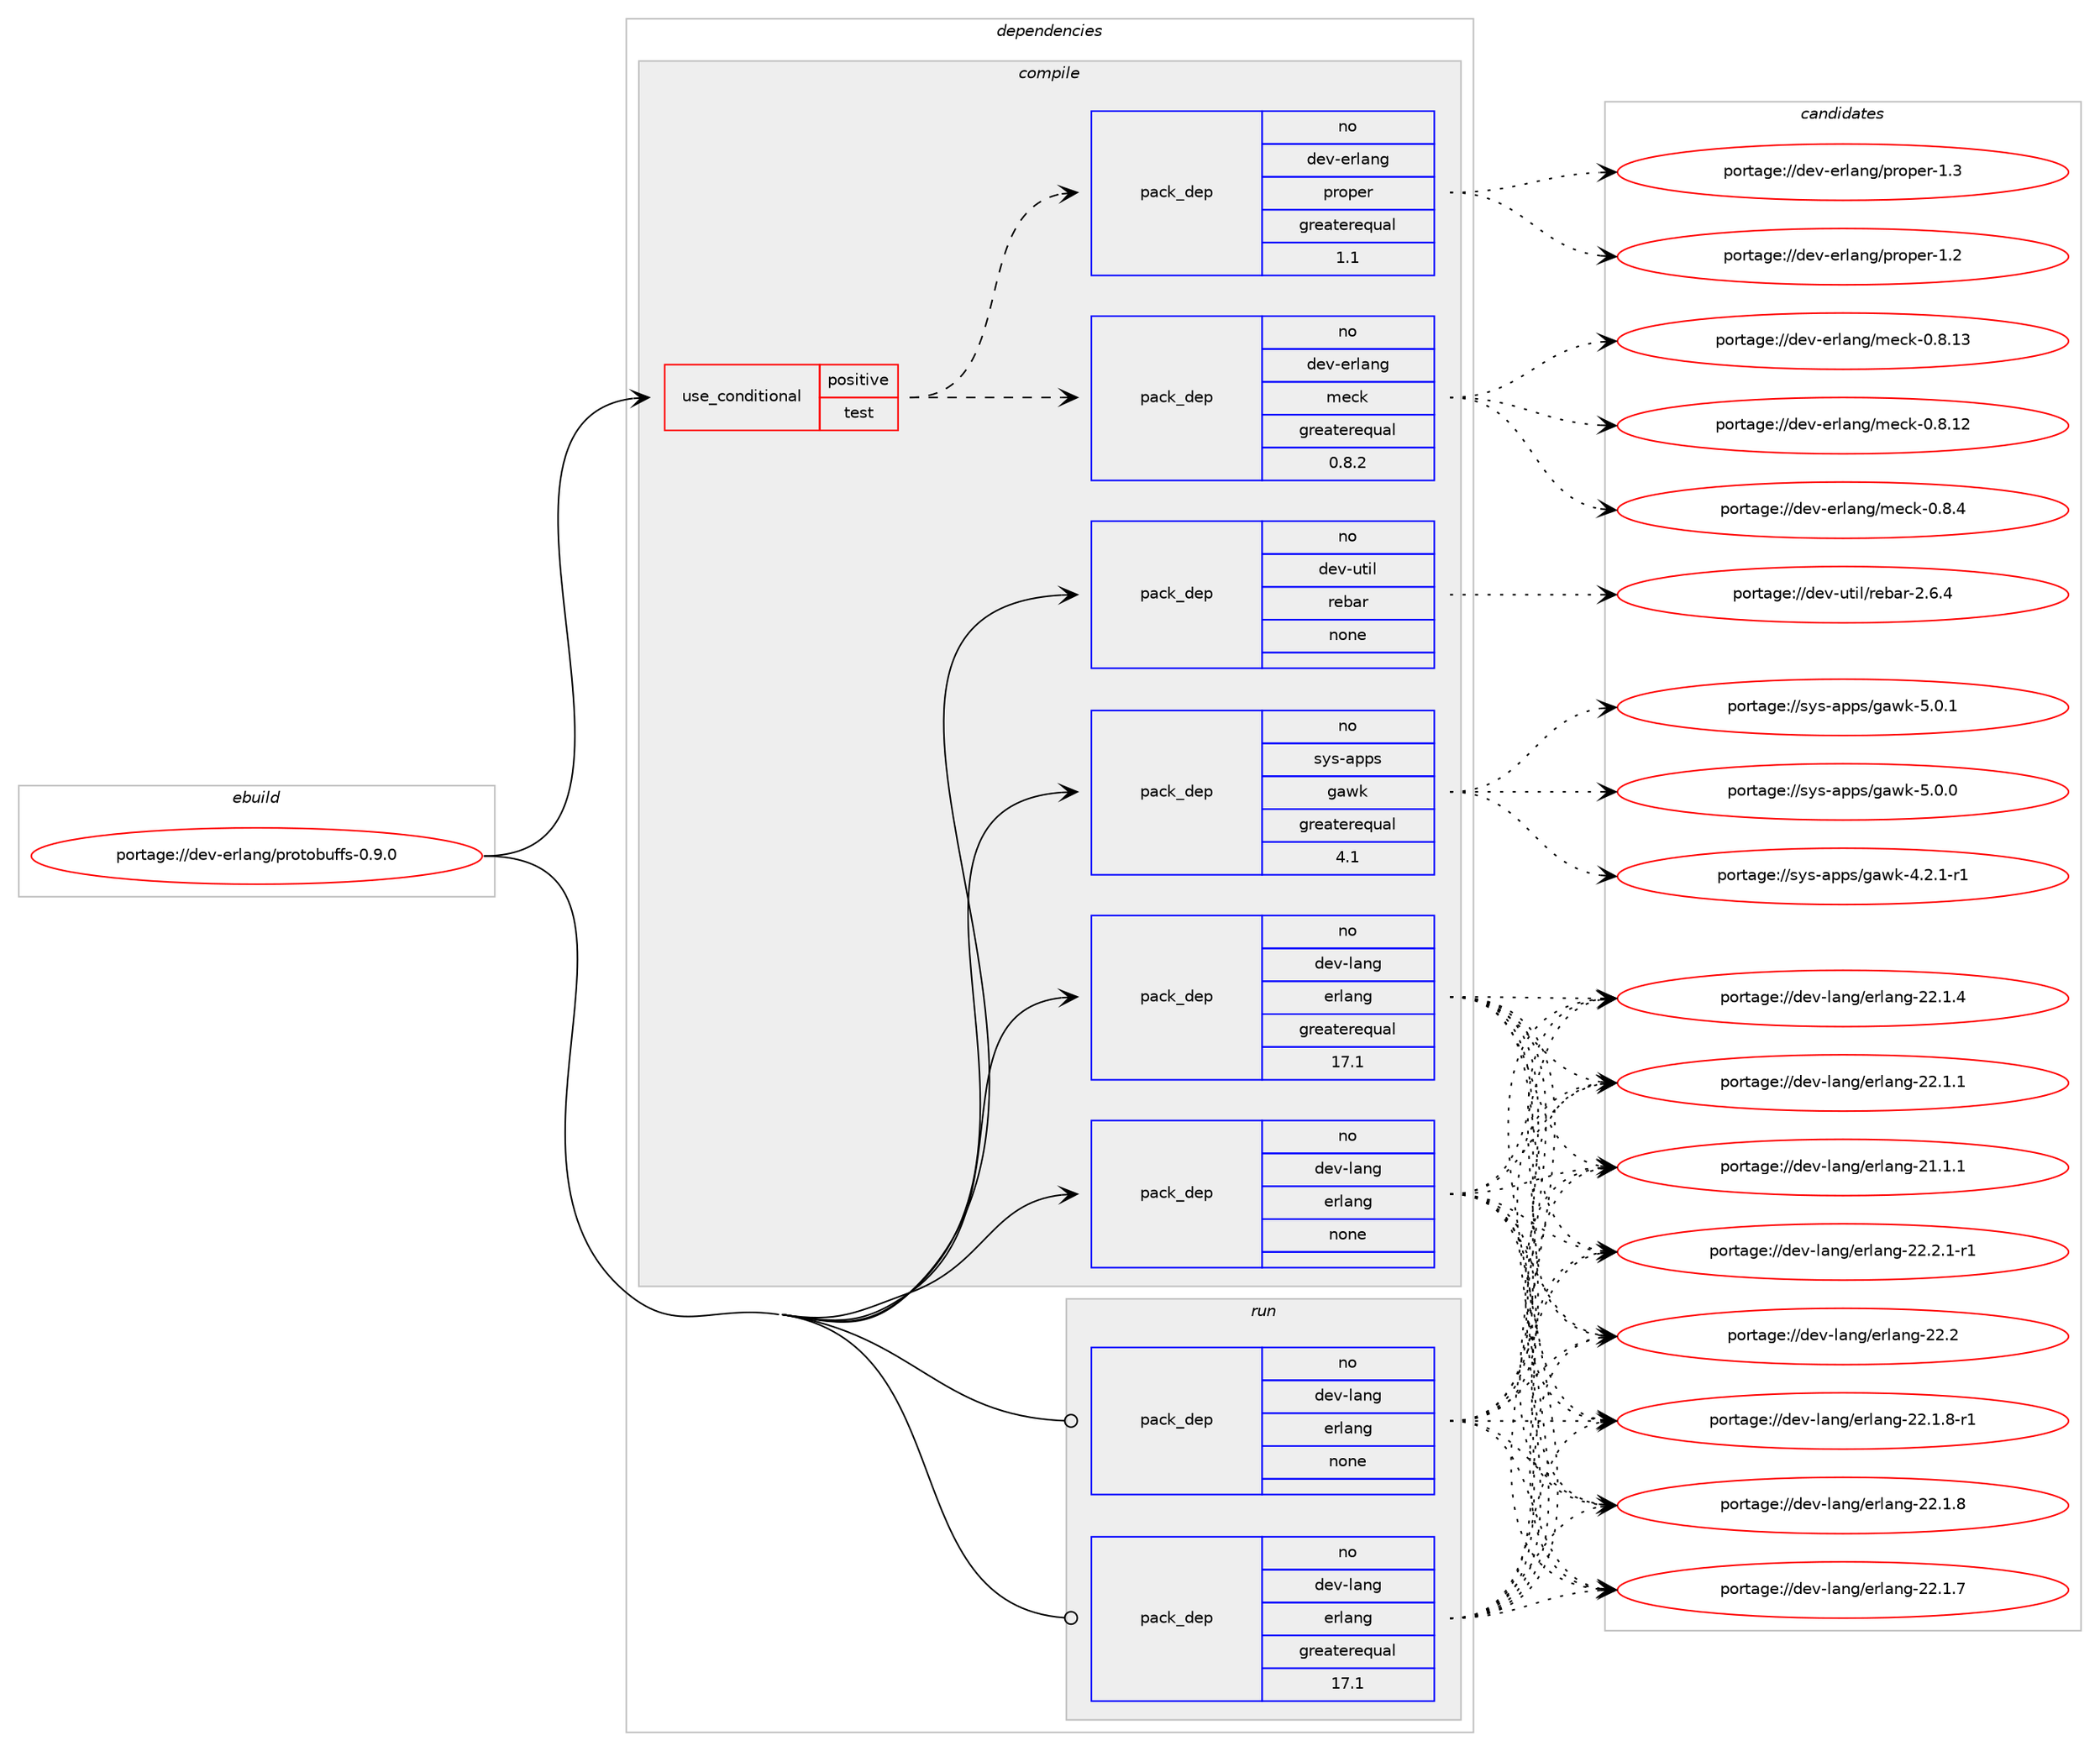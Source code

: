 digraph prolog {

# *************
# Graph options
# *************

newrank=true;
concentrate=true;
compound=true;
graph [rankdir=LR,fontname=Helvetica,fontsize=10,ranksep=1.5];#, ranksep=2.5, nodesep=0.2];
edge  [arrowhead=vee];
node  [fontname=Helvetica,fontsize=10];

# **********
# The ebuild
# **********

subgraph cluster_leftcol {
color=gray;
label=<<i>ebuild</i>>;
id [label="portage://dev-erlang/protobuffs-0.9.0", color=red, width=4, href="../dev-erlang/protobuffs-0.9.0.svg"];
}

# ****************
# The dependencies
# ****************

subgraph cluster_midcol {
color=gray;
label=<<i>dependencies</i>>;
subgraph cluster_compile {
fillcolor="#eeeeee";
style=filled;
label=<<i>compile</i>>;
subgraph cond135599 {
dependency574850 [label=<<TABLE BORDER="0" CELLBORDER="1" CELLSPACING="0" CELLPADDING="4"><TR><TD ROWSPAN="3" CELLPADDING="10">use_conditional</TD></TR><TR><TD>positive</TD></TR><TR><TD>test</TD></TR></TABLE>>, shape=none, color=red];
subgraph pack432103 {
dependency574851 [label=<<TABLE BORDER="0" CELLBORDER="1" CELLSPACING="0" CELLPADDING="4" WIDTH="220"><TR><TD ROWSPAN="6" CELLPADDING="30">pack_dep</TD></TR><TR><TD WIDTH="110">no</TD></TR><TR><TD>dev-erlang</TD></TR><TR><TD>meck</TD></TR><TR><TD>greaterequal</TD></TR><TR><TD>0.8.2</TD></TR></TABLE>>, shape=none, color=blue];
}
dependency574850:e -> dependency574851:w [weight=20,style="dashed",arrowhead="vee"];
subgraph pack432104 {
dependency574852 [label=<<TABLE BORDER="0" CELLBORDER="1" CELLSPACING="0" CELLPADDING="4" WIDTH="220"><TR><TD ROWSPAN="6" CELLPADDING="30">pack_dep</TD></TR><TR><TD WIDTH="110">no</TD></TR><TR><TD>dev-erlang</TD></TR><TR><TD>proper</TD></TR><TR><TD>greaterequal</TD></TR><TR><TD>1.1</TD></TR></TABLE>>, shape=none, color=blue];
}
dependency574850:e -> dependency574852:w [weight=20,style="dashed",arrowhead="vee"];
}
id:e -> dependency574850:w [weight=20,style="solid",arrowhead="vee"];
subgraph pack432105 {
dependency574853 [label=<<TABLE BORDER="0" CELLBORDER="1" CELLSPACING="0" CELLPADDING="4" WIDTH="220"><TR><TD ROWSPAN="6" CELLPADDING="30">pack_dep</TD></TR><TR><TD WIDTH="110">no</TD></TR><TR><TD>dev-lang</TD></TR><TR><TD>erlang</TD></TR><TR><TD>greaterequal</TD></TR><TR><TD>17.1</TD></TR></TABLE>>, shape=none, color=blue];
}
id:e -> dependency574853:w [weight=20,style="solid",arrowhead="vee"];
subgraph pack432106 {
dependency574854 [label=<<TABLE BORDER="0" CELLBORDER="1" CELLSPACING="0" CELLPADDING="4" WIDTH="220"><TR><TD ROWSPAN="6" CELLPADDING="30">pack_dep</TD></TR><TR><TD WIDTH="110">no</TD></TR><TR><TD>dev-lang</TD></TR><TR><TD>erlang</TD></TR><TR><TD>none</TD></TR><TR><TD></TD></TR></TABLE>>, shape=none, color=blue];
}
id:e -> dependency574854:w [weight=20,style="solid",arrowhead="vee"];
subgraph pack432107 {
dependency574855 [label=<<TABLE BORDER="0" CELLBORDER="1" CELLSPACING="0" CELLPADDING="4" WIDTH="220"><TR><TD ROWSPAN="6" CELLPADDING="30">pack_dep</TD></TR><TR><TD WIDTH="110">no</TD></TR><TR><TD>dev-util</TD></TR><TR><TD>rebar</TD></TR><TR><TD>none</TD></TR><TR><TD></TD></TR></TABLE>>, shape=none, color=blue];
}
id:e -> dependency574855:w [weight=20,style="solid",arrowhead="vee"];
subgraph pack432108 {
dependency574856 [label=<<TABLE BORDER="0" CELLBORDER="1" CELLSPACING="0" CELLPADDING="4" WIDTH="220"><TR><TD ROWSPAN="6" CELLPADDING="30">pack_dep</TD></TR><TR><TD WIDTH="110">no</TD></TR><TR><TD>sys-apps</TD></TR><TR><TD>gawk</TD></TR><TR><TD>greaterequal</TD></TR><TR><TD>4.1</TD></TR></TABLE>>, shape=none, color=blue];
}
id:e -> dependency574856:w [weight=20,style="solid",arrowhead="vee"];
}
subgraph cluster_compileandrun {
fillcolor="#eeeeee";
style=filled;
label=<<i>compile and run</i>>;
}
subgraph cluster_run {
fillcolor="#eeeeee";
style=filled;
label=<<i>run</i>>;
subgraph pack432109 {
dependency574857 [label=<<TABLE BORDER="0" CELLBORDER="1" CELLSPACING="0" CELLPADDING="4" WIDTH="220"><TR><TD ROWSPAN="6" CELLPADDING="30">pack_dep</TD></TR><TR><TD WIDTH="110">no</TD></TR><TR><TD>dev-lang</TD></TR><TR><TD>erlang</TD></TR><TR><TD>greaterequal</TD></TR><TR><TD>17.1</TD></TR></TABLE>>, shape=none, color=blue];
}
id:e -> dependency574857:w [weight=20,style="solid",arrowhead="odot"];
subgraph pack432110 {
dependency574858 [label=<<TABLE BORDER="0" CELLBORDER="1" CELLSPACING="0" CELLPADDING="4" WIDTH="220"><TR><TD ROWSPAN="6" CELLPADDING="30">pack_dep</TD></TR><TR><TD WIDTH="110">no</TD></TR><TR><TD>dev-lang</TD></TR><TR><TD>erlang</TD></TR><TR><TD>none</TD></TR><TR><TD></TD></TR></TABLE>>, shape=none, color=blue];
}
id:e -> dependency574858:w [weight=20,style="solid",arrowhead="odot"];
}
}

# **************
# The candidates
# **************

subgraph cluster_choices {
rank=same;
color=gray;
label=<<i>candidates</i>>;

subgraph choice432103 {
color=black;
nodesep=1;
choice10010111845101114108971101034710910199107454846564652 [label="portage://dev-erlang/meck-0.8.4", color=red, width=4,href="../dev-erlang/meck-0.8.4.svg"];
choice1001011184510111410897110103471091019910745484656464951 [label="portage://dev-erlang/meck-0.8.13", color=red, width=4,href="../dev-erlang/meck-0.8.13.svg"];
choice1001011184510111410897110103471091019910745484656464950 [label="portage://dev-erlang/meck-0.8.12", color=red, width=4,href="../dev-erlang/meck-0.8.12.svg"];
dependency574851:e -> choice10010111845101114108971101034710910199107454846564652:w [style=dotted,weight="100"];
dependency574851:e -> choice1001011184510111410897110103471091019910745484656464951:w [style=dotted,weight="100"];
dependency574851:e -> choice1001011184510111410897110103471091019910745484656464950:w [style=dotted,weight="100"];
}
subgraph choice432104 {
color=black;
nodesep=1;
choice10010111845101114108971101034711211411111210111445494651 [label="portage://dev-erlang/proper-1.3", color=red, width=4,href="../dev-erlang/proper-1.3.svg"];
choice10010111845101114108971101034711211411111210111445494650 [label="portage://dev-erlang/proper-1.2", color=red, width=4,href="../dev-erlang/proper-1.2.svg"];
dependency574852:e -> choice10010111845101114108971101034711211411111210111445494651:w [style=dotted,weight="100"];
dependency574852:e -> choice10010111845101114108971101034711211411111210111445494650:w [style=dotted,weight="100"];
}
subgraph choice432105 {
color=black;
nodesep=1;
choice10010111845108971101034710111410897110103455050465046494511449 [label="portage://dev-lang/erlang-22.2.1-r1", color=red, width=4,href="../dev-lang/erlang-22.2.1-r1.svg"];
choice100101118451089711010347101114108971101034550504650 [label="portage://dev-lang/erlang-22.2", color=red, width=4,href="../dev-lang/erlang-22.2.svg"];
choice10010111845108971101034710111410897110103455050464946564511449 [label="portage://dev-lang/erlang-22.1.8-r1", color=red, width=4,href="../dev-lang/erlang-22.1.8-r1.svg"];
choice1001011184510897110103471011141089711010345505046494656 [label="portage://dev-lang/erlang-22.1.8", color=red, width=4,href="../dev-lang/erlang-22.1.8.svg"];
choice1001011184510897110103471011141089711010345505046494655 [label="portage://dev-lang/erlang-22.1.7", color=red, width=4,href="../dev-lang/erlang-22.1.7.svg"];
choice1001011184510897110103471011141089711010345505046494652 [label="portage://dev-lang/erlang-22.1.4", color=red, width=4,href="../dev-lang/erlang-22.1.4.svg"];
choice1001011184510897110103471011141089711010345505046494649 [label="portage://dev-lang/erlang-22.1.1", color=red, width=4,href="../dev-lang/erlang-22.1.1.svg"];
choice1001011184510897110103471011141089711010345504946494649 [label="portage://dev-lang/erlang-21.1.1", color=red, width=4,href="../dev-lang/erlang-21.1.1.svg"];
dependency574853:e -> choice10010111845108971101034710111410897110103455050465046494511449:w [style=dotted,weight="100"];
dependency574853:e -> choice100101118451089711010347101114108971101034550504650:w [style=dotted,weight="100"];
dependency574853:e -> choice10010111845108971101034710111410897110103455050464946564511449:w [style=dotted,weight="100"];
dependency574853:e -> choice1001011184510897110103471011141089711010345505046494656:w [style=dotted,weight="100"];
dependency574853:e -> choice1001011184510897110103471011141089711010345505046494655:w [style=dotted,weight="100"];
dependency574853:e -> choice1001011184510897110103471011141089711010345505046494652:w [style=dotted,weight="100"];
dependency574853:e -> choice1001011184510897110103471011141089711010345505046494649:w [style=dotted,weight="100"];
dependency574853:e -> choice1001011184510897110103471011141089711010345504946494649:w [style=dotted,weight="100"];
}
subgraph choice432106 {
color=black;
nodesep=1;
choice10010111845108971101034710111410897110103455050465046494511449 [label="portage://dev-lang/erlang-22.2.1-r1", color=red, width=4,href="../dev-lang/erlang-22.2.1-r1.svg"];
choice100101118451089711010347101114108971101034550504650 [label="portage://dev-lang/erlang-22.2", color=red, width=4,href="../dev-lang/erlang-22.2.svg"];
choice10010111845108971101034710111410897110103455050464946564511449 [label="portage://dev-lang/erlang-22.1.8-r1", color=red, width=4,href="../dev-lang/erlang-22.1.8-r1.svg"];
choice1001011184510897110103471011141089711010345505046494656 [label="portage://dev-lang/erlang-22.1.8", color=red, width=4,href="../dev-lang/erlang-22.1.8.svg"];
choice1001011184510897110103471011141089711010345505046494655 [label="portage://dev-lang/erlang-22.1.7", color=red, width=4,href="../dev-lang/erlang-22.1.7.svg"];
choice1001011184510897110103471011141089711010345505046494652 [label="portage://dev-lang/erlang-22.1.4", color=red, width=4,href="../dev-lang/erlang-22.1.4.svg"];
choice1001011184510897110103471011141089711010345505046494649 [label="portage://dev-lang/erlang-22.1.1", color=red, width=4,href="../dev-lang/erlang-22.1.1.svg"];
choice1001011184510897110103471011141089711010345504946494649 [label="portage://dev-lang/erlang-21.1.1", color=red, width=4,href="../dev-lang/erlang-21.1.1.svg"];
dependency574854:e -> choice10010111845108971101034710111410897110103455050465046494511449:w [style=dotted,weight="100"];
dependency574854:e -> choice100101118451089711010347101114108971101034550504650:w [style=dotted,weight="100"];
dependency574854:e -> choice10010111845108971101034710111410897110103455050464946564511449:w [style=dotted,weight="100"];
dependency574854:e -> choice1001011184510897110103471011141089711010345505046494656:w [style=dotted,weight="100"];
dependency574854:e -> choice1001011184510897110103471011141089711010345505046494655:w [style=dotted,weight="100"];
dependency574854:e -> choice1001011184510897110103471011141089711010345505046494652:w [style=dotted,weight="100"];
dependency574854:e -> choice1001011184510897110103471011141089711010345505046494649:w [style=dotted,weight="100"];
dependency574854:e -> choice1001011184510897110103471011141089711010345504946494649:w [style=dotted,weight="100"];
}
subgraph choice432107 {
color=black;
nodesep=1;
choice10010111845117116105108471141019897114455046544652 [label="portage://dev-util/rebar-2.6.4", color=red, width=4,href="../dev-util/rebar-2.6.4.svg"];
dependency574855:e -> choice10010111845117116105108471141019897114455046544652:w [style=dotted,weight="100"];
}
subgraph choice432108 {
color=black;
nodesep=1;
choice11512111545971121121154710397119107455346484649 [label="portage://sys-apps/gawk-5.0.1", color=red, width=4,href="../sys-apps/gawk-5.0.1.svg"];
choice11512111545971121121154710397119107455346484648 [label="portage://sys-apps/gawk-5.0.0", color=red, width=4,href="../sys-apps/gawk-5.0.0.svg"];
choice115121115459711211211547103971191074552465046494511449 [label="portage://sys-apps/gawk-4.2.1-r1", color=red, width=4,href="../sys-apps/gawk-4.2.1-r1.svg"];
dependency574856:e -> choice11512111545971121121154710397119107455346484649:w [style=dotted,weight="100"];
dependency574856:e -> choice11512111545971121121154710397119107455346484648:w [style=dotted,weight="100"];
dependency574856:e -> choice115121115459711211211547103971191074552465046494511449:w [style=dotted,weight="100"];
}
subgraph choice432109 {
color=black;
nodesep=1;
choice10010111845108971101034710111410897110103455050465046494511449 [label="portage://dev-lang/erlang-22.2.1-r1", color=red, width=4,href="../dev-lang/erlang-22.2.1-r1.svg"];
choice100101118451089711010347101114108971101034550504650 [label="portage://dev-lang/erlang-22.2", color=red, width=4,href="../dev-lang/erlang-22.2.svg"];
choice10010111845108971101034710111410897110103455050464946564511449 [label="portage://dev-lang/erlang-22.1.8-r1", color=red, width=4,href="../dev-lang/erlang-22.1.8-r1.svg"];
choice1001011184510897110103471011141089711010345505046494656 [label="portage://dev-lang/erlang-22.1.8", color=red, width=4,href="../dev-lang/erlang-22.1.8.svg"];
choice1001011184510897110103471011141089711010345505046494655 [label="portage://dev-lang/erlang-22.1.7", color=red, width=4,href="../dev-lang/erlang-22.1.7.svg"];
choice1001011184510897110103471011141089711010345505046494652 [label="portage://dev-lang/erlang-22.1.4", color=red, width=4,href="../dev-lang/erlang-22.1.4.svg"];
choice1001011184510897110103471011141089711010345505046494649 [label="portage://dev-lang/erlang-22.1.1", color=red, width=4,href="../dev-lang/erlang-22.1.1.svg"];
choice1001011184510897110103471011141089711010345504946494649 [label="portage://dev-lang/erlang-21.1.1", color=red, width=4,href="../dev-lang/erlang-21.1.1.svg"];
dependency574857:e -> choice10010111845108971101034710111410897110103455050465046494511449:w [style=dotted,weight="100"];
dependency574857:e -> choice100101118451089711010347101114108971101034550504650:w [style=dotted,weight="100"];
dependency574857:e -> choice10010111845108971101034710111410897110103455050464946564511449:w [style=dotted,weight="100"];
dependency574857:e -> choice1001011184510897110103471011141089711010345505046494656:w [style=dotted,weight="100"];
dependency574857:e -> choice1001011184510897110103471011141089711010345505046494655:w [style=dotted,weight="100"];
dependency574857:e -> choice1001011184510897110103471011141089711010345505046494652:w [style=dotted,weight="100"];
dependency574857:e -> choice1001011184510897110103471011141089711010345505046494649:w [style=dotted,weight="100"];
dependency574857:e -> choice1001011184510897110103471011141089711010345504946494649:w [style=dotted,weight="100"];
}
subgraph choice432110 {
color=black;
nodesep=1;
choice10010111845108971101034710111410897110103455050465046494511449 [label="portage://dev-lang/erlang-22.2.1-r1", color=red, width=4,href="../dev-lang/erlang-22.2.1-r1.svg"];
choice100101118451089711010347101114108971101034550504650 [label="portage://dev-lang/erlang-22.2", color=red, width=4,href="../dev-lang/erlang-22.2.svg"];
choice10010111845108971101034710111410897110103455050464946564511449 [label="portage://dev-lang/erlang-22.1.8-r1", color=red, width=4,href="../dev-lang/erlang-22.1.8-r1.svg"];
choice1001011184510897110103471011141089711010345505046494656 [label="portage://dev-lang/erlang-22.1.8", color=red, width=4,href="../dev-lang/erlang-22.1.8.svg"];
choice1001011184510897110103471011141089711010345505046494655 [label="portage://dev-lang/erlang-22.1.7", color=red, width=4,href="../dev-lang/erlang-22.1.7.svg"];
choice1001011184510897110103471011141089711010345505046494652 [label="portage://dev-lang/erlang-22.1.4", color=red, width=4,href="../dev-lang/erlang-22.1.4.svg"];
choice1001011184510897110103471011141089711010345505046494649 [label="portage://dev-lang/erlang-22.1.1", color=red, width=4,href="../dev-lang/erlang-22.1.1.svg"];
choice1001011184510897110103471011141089711010345504946494649 [label="portage://dev-lang/erlang-21.1.1", color=red, width=4,href="../dev-lang/erlang-21.1.1.svg"];
dependency574858:e -> choice10010111845108971101034710111410897110103455050465046494511449:w [style=dotted,weight="100"];
dependency574858:e -> choice100101118451089711010347101114108971101034550504650:w [style=dotted,weight="100"];
dependency574858:e -> choice10010111845108971101034710111410897110103455050464946564511449:w [style=dotted,weight="100"];
dependency574858:e -> choice1001011184510897110103471011141089711010345505046494656:w [style=dotted,weight="100"];
dependency574858:e -> choice1001011184510897110103471011141089711010345505046494655:w [style=dotted,weight="100"];
dependency574858:e -> choice1001011184510897110103471011141089711010345505046494652:w [style=dotted,weight="100"];
dependency574858:e -> choice1001011184510897110103471011141089711010345505046494649:w [style=dotted,weight="100"];
dependency574858:e -> choice1001011184510897110103471011141089711010345504946494649:w [style=dotted,weight="100"];
}
}

}
